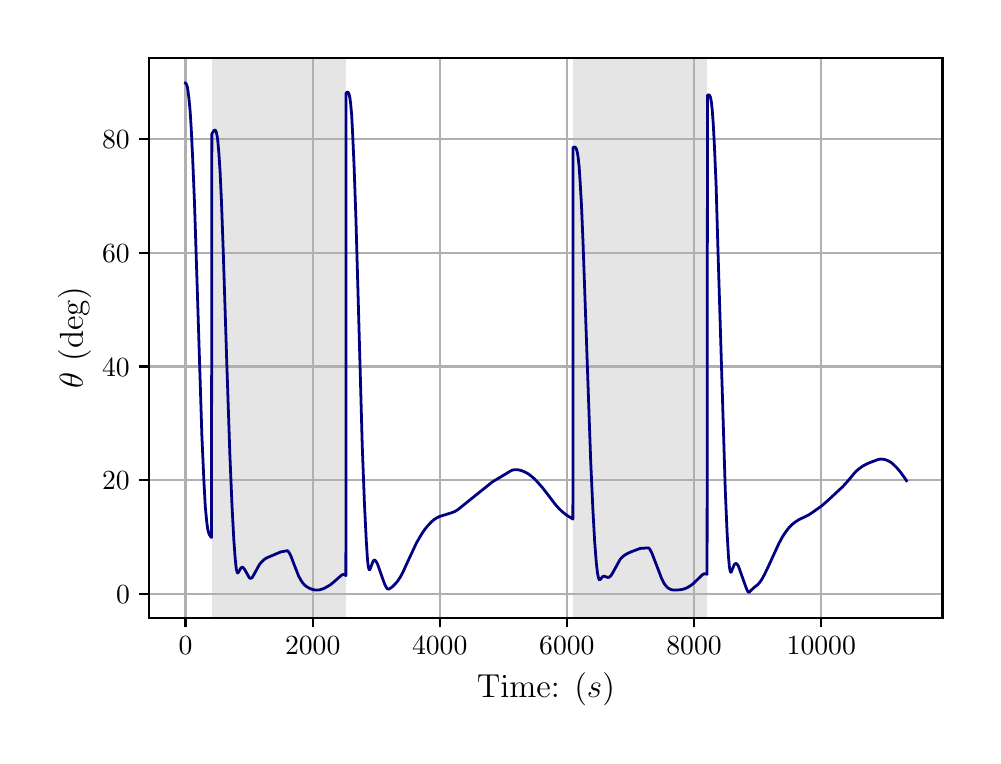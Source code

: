 \begingroup%
\makeatletter%
\begin{pgfpicture}%
\pgfpathrectangle{\pgfpointorigin}{\pgfqpoint{4.724in}{3.543in}}%
\pgfusepath{use as bounding box, clip}%
\begin{pgfscope}%
\pgfsetbuttcap%
\pgfsetmiterjoin%
\definecolor{currentfill}{rgb}{1.0,1.0,1.0}%
\pgfsetfillcolor{currentfill}%
\pgfsetlinewidth{0.0pt}%
\definecolor{currentstroke}{rgb}{1.0,1.0,1.0}%
\pgfsetstrokecolor{currentstroke}%
\pgfsetdash{}{0pt}%
\pgfpathmoveto{\pgfqpoint{0.0in}{0.0in}}%
\pgfpathlineto{\pgfqpoint{4.724in}{0.0in}}%
\pgfpathlineto{\pgfqpoint{4.724in}{3.543in}}%
\pgfpathlineto{\pgfqpoint{0.0in}{3.543in}}%
\pgfpathclose%
\pgfusepath{fill}%
\end{pgfscope}%
\begin{pgfscope}%
\pgfsetbuttcap%
\pgfsetmiterjoin%
\definecolor{currentfill}{rgb}{1.0,1.0,1.0}%
\pgfsetfillcolor{currentfill}%
\pgfsetlinewidth{0.0pt}%
\definecolor{currentstroke}{rgb}{0.0,0.0,0.0}%
\pgfsetstrokecolor{currentstroke}%
\pgfsetstrokeopacity{0.0}%
\pgfsetdash{}{0pt}%
\pgfpathmoveto{\pgfqpoint{0.608in}{0.593in}}%
\pgfpathlineto{\pgfqpoint{4.574in}{0.593in}}%
\pgfpathlineto{\pgfqpoint{4.574in}{3.393in}}%
\pgfpathlineto{\pgfqpoint{0.608in}{3.393in}}%
\pgfpathclose%
\pgfusepath{fill}%
\end{pgfscope}%
\begin{pgfscope}%
\pgfpathrectangle{\pgfqpoint{0.608in}{0.593in}}{\pgfqpoint{3.966in}{2.8in}}%
\pgfusepath{clip}%
\pgfsetbuttcap%
\pgfsetmiterjoin%
\definecolor{currentfill}{rgb}{0.502,0.502,0.502}%
\pgfsetfillcolor{currentfill}%
\pgfsetfillopacity{0.2}%
\pgfsetlinewidth{0.0pt}%
\definecolor{currentstroke}{rgb}{0.0,0.0,0.0}%
\pgfsetstrokecolor{currentstroke}%
\pgfsetstrokeopacity{0.2}%
\pgfsetdash{}{0pt}%
\pgfpathmoveto{\pgfqpoint{0.92in}{0.593in}}%
\pgfpathlineto{\pgfqpoint{0.92in}{3.393in}}%
\pgfpathlineto{\pgfqpoint{1.591in}{3.393in}}%
\pgfpathlineto{\pgfqpoint{1.591in}{0.593in}}%
\pgfpathclose%
\pgfusepath{fill}%
\end{pgfscope}%
\begin{pgfscope}%
\pgfpathrectangle{\pgfqpoint{0.608in}{0.593in}}{\pgfqpoint{3.966in}{2.8in}}%
\pgfusepath{clip}%
\pgfsetbuttcap%
\pgfsetmiterjoin%
\definecolor{currentfill}{rgb}{0.502,0.502,0.502}%
\pgfsetfillcolor{currentfill}%
\pgfsetfillopacity{0.2}%
\pgfsetlinewidth{0.0pt}%
\definecolor{currentstroke}{rgb}{0.0,0.0,0.0}%
\pgfsetstrokecolor{currentstroke}%
\pgfsetstrokeopacity{0.2}%
\pgfsetdash{}{0pt}%
\pgfpathmoveto{\pgfqpoint{2.726in}{0.593in}}%
\pgfpathlineto{\pgfqpoint{2.726in}{3.393in}}%
\pgfpathlineto{\pgfqpoint{3.398in}{3.393in}}%
\pgfpathlineto{\pgfqpoint{3.398in}{0.593in}}%
\pgfpathclose%
\pgfusepath{fill}%
\end{pgfscope}%
\begin{pgfscope}%
\pgfpathrectangle{\pgfqpoint{0.608in}{0.593in}}{\pgfqpoint{3.966in}{2.8in}}%
\pgfusepath{clip}%
\pgfsetrectcap%
\pgfsetroundjoin%
\pgfsetlinewidth{0.803pt}%
\definecolor{currentstroke}{rgb}{0.69,0.69,0.69}%
\pgfsetstrokecolor{currentstroke}%
\pgfsetdash{}{0pt}%
\pgfpathmoveto{\pgfqpoint{0.789in}{0.593in}}%
\pgfpathlineto{\pgfqpoint{0.789in}{3.393in}}%
\pgfusepath{stroke}%
\end{pgfscope}%
\begin{pgfscope}%
\pgfsetbuttcap%
\pgfsetroundjoin%
\definecolor{currentfill}{rgb}{0.0,0.0,0.0}%
\pgfsetfillcolor{currentfill}%
\pgfsetlinewidth{0.803pt}%
\definecolor{currentstroke}{rgb}{0.0,0.0,0.0}%
\pgfsetstrokecolor{currentstroke}%
\pgfsetdash{}{0pt}%
\pgfsys@defobject{currentmarker}{\pgfqpoint{0.0in}{-0.049in}}{\pgfqpoint{0.0in}{0.0in}}{%
\pgfpathmoveto{\pgfqpoint{0.0in}{0.0in}}%
\pgfpathlineto{\pgfqpoint{0.0in}{-0.049in}}%
\pgfusepath{stroke,fill}%
}%
\begin{pgfscope}%
\pgfsys@transformshift{0.789in}{0.593in}%
\pgfsys@useobject{currentmarker}{}%
\end{pgfscope}%
\end{pgfscope}%
\begin{pgfscope}%
\definecolor{textcolor}{rgb}{0.0,0.0,0.0}%
\pgfsetstrokecolor{textcolor}%
\pgfsetfillcolor{textcolor}%
\pgftext[x=0.789in,y=0.496in,,top]{\color{textcolor}\rmfamily\fontsize{10.0}{12.0}\selectfont \(\displaystyle {0}\)}%
\end{pgfscope}%
\begin{pgfscope}%
\pgfpathrectangle{\pgfqpoint{0.608in}{0.593in}}{\pgfqpoint{3.966in}{2.8in}}%
\pgfusepath{clip}%
\pgfsetrectcap%
\pgfsetroundjoin%
\pgfsetlinewidth{0.803pt}%
\definecolor{currentstroke}{rgb}{0.69,0.69,0.69}%
\pgfsetstrokecolor{currentstroke}%
\pgfsetdash{}{0pt}%
\pgfpathmoveto{\pgfqpoint{1.425in}{0.593in}}%
\pgfpathlineto{\pgfqpoint{1.425in}{3.393in}}%
\pgfusepath{stroke}%
\end{pgfscope}%
\begin{pgfscope}%
\pgfsetbuttcap%
\pgfsetroundjoin%
\definecolor{currentfill}{rgb}{0.0,0.0,0.0}%
\pgfsetfillcolor{currentfill}%
\pgfsetlinewidth{0.803pt}%
\definecolor{currentstroke}{rgb}{0.0,0.0,0.0}%
\pgfsetstrokecolor{currentstroke}%
\pgfsetdash{}{0pt}%
\pgfsys@defobject{currentmarker}{\pgfqpoint{0.0in}{-0.049in}}{\pgfqpoint{0.0in}{0.0in}}{%
\pgfpathmoveto{\pgfqpoint{0.0in}{0.0in}}%
\pgfpathlineto{\pgfqpoint{0.0in}{-0.049in}}%
\pgfusepath{stroke,fill}%
}%
\begin{pgfscope}%
\pgfsys@transformshift{1.425in}{0.593in}%
\pgfsys@useobject{currentmarker}{}%
\end{pgfscope}%
\end{pgfscope}%
\begin{pgfscope}%
\definecolor{textcolor}{rgb}{0.0,0.0,0.0}%
\pgfsetstrokecolor{textcolor}%
\pgfsetfillcolor{textcolor}%
\pgftext[x=1.425in,y=0.496in,,top]{\color{textcolor}\rmfamily\fontsize{10.0}{12.0}\selectfont \(\displaystyle {2000}\)}%
\end{pgfscope}%
\begin{pgfscope}%
\pgfpathrectangle{\pgfqpoint{0.608in}{0.593in}}{\pgfqpoint{3.966in}{2.8in}}%
\pgfusepath{clip}%
\pgfsetrectcap%
\pgfsetroundjoin%
\pgfsetlinewidth{0.803pt}%
\definecolor{currentstroke}{rgb}{0.69,0.69,0.69}%
\pgfsetstrokecolor{currentstroke}%
\pgfsetdash{}{0pt}%
\pgfpathmoveto{\pgfqpoint{2.06in}{0.593in}}%
\pgfpathlineto{\pgfqpoint{2.06in}{3.393in}}%
\pgfusepath{stroke}%
\end{pgfscope}%
\begin{pgfscope}%
\pgfsetbuttcap%
\pgfsetroundjoin%
\definecolor{currentfill}{rgb}{0.0,0.0,0.0}%
\pgfsetfillcolor{currentfill}%
\pgfsetlinewidth{0.803pt}%
\definecolor{currentstroke}{rgb}{0.0,0.0,0.0}%
\pgfsetstrokecolor{currentstroke}%
\pgfsetdash{}{0pt}%
\pgfsys@defobject{currentmarker}{\pgfqpoint{0.0in}{-0.049in}}{\pgfqpoint{0.0in}{0.0in}}{%
\pgfpathmoveto{\pgfqpoint{0.0in}{0.0in}}%
\pgfpathlineto{\pgfqpoint{0.0in}{-0.049in}}%
\pgfusepath{stroke,fill}%
}%
\begin{pgfscope}%
\pgfsys@transformshift{2.06in}{0.593in}%
\pgfsys@useobject{currentmarker}{}%
\end{pgfscope}%
\end{pgfscope}%
\begin{pgfscope}%
\definecolor{textcolor}{rgb}{0.0,0.0,0.0}%
\pgfsetstrokecolor{textcolor}%
\pgfsetfillcolor{textcolor}%
\pgftext[x=2.06in,y=0.496in,,top]{\color{textcolor}\rmfamily\fontsize{10.0}{12.0}\selectfont \(\displaystyle {4000}\)}%
\end{pgfscope}%
\begin{pgfscope}%
\pgfpathrectangle{\pgfqpoint{0.608in}{0.593in}}{\pgfqpoint{3.966in}{2.8in}}%
\pgfusepath{clip}%
\pgfsetrectcap%
\pgfsetroundjoin%
\pgfsetlinewidth{0.803pt}%
\definecolor{currentstroke}{rgb}{0.69,0.69,0.69}%
\pgfsetstrokecolor{currentstroke}%
\pgfsetdash{}{0pt}%
\pgfpathmoveto{\pgfqpoint{2.696in}{0.593in}}%
\pgfpathlineto{\pgfqpoint{2.696in}{3.393in}}%
\pgfusepath{stroke}%
\end{pgfscope}%
\begin{pgfscope}%
\pgfsetbuttcap%
\pgfsetroundjoin%
\definecolor{currentfill}{rgb}{0.0,0.0,0.0}%
\pgfsetfillcolor{currentfill}%
\pgfsetlinewidth{0.803pt}%
\definecolor{currentstroke}{rgb}{0.0,0.0,0.0}%
\pgfsetstrokecolor{currentstroke}%
\pgfsetdash{}{0pt}%
\pgfsys@defobject{currentmarker}{\pgfqpoint{0.0in}{-0.049in}}{\pgfqpoint{0.0in}{0.0in}}{%
\pgfpathmoveto{\pgfqpoint{0.0in}{0.0in}}%
\pgfpathlineto{\pgfqpoint{0.0in}{-0.049in}}%
\pgfusepath{stroke,fill}%
}%
\begin{pgfscope}%
\pgfsys@transformshift{2.696in}{0.593in}%
\pgfsys@useobject{currentmarker}{}%
\end{pgfscope}%
\end{pgfscope}%
\begin{pgfscope}%
\definecolor{textcolor}{rgb}{0.0,0.0,0.0}%
\pgfsetstrokecolor{textcolor}%
\pgfsetfillcolor{textcolor}%
\pgftext[x=2.696in,y=0.496in,,top]{\color{textcolor}\rmfamily\fontsize{10.0}{12.0}\selectfont \(\displaystyle {6000}\)}%
\end{pgfscope}%
\begin{pgfscope}%
\pgfpathrectangle{\pgfqpoint{0.608in}{0.593in}}{\pgfqpoint{3.966in}{2.8in}}%
\pgfusepath{clip}%
\pgfsetrectcap%
\pgfsetroundjoin%
\pgfsetlinewidth{0.803pt}%
\definecolor{currentstroke}{rgb}{0.69,0.69,0.69}%
\pgfsetstrokecolor{currentstroke}%
\pgfsetdash{}{0pt}%
\pgfpathmoveto{\pgfqpoint{3.332in}{0.593in}}%
\pgfpathlineto{\pgfqpoint{3.332in}{3.393in}}%
\pgfusepath{stroke}%
\end{pgfscope}%
\begin{pgfscope}%
\pgfsetbuttcap%
\pgfsetroundjoin%
\definecolor{currentfill}{rgb}{0.0,0.0,0.0}%
\pgfsetfillcolor{currentfill}%
\pgfsetlinewidth{0.803pt}%
\definecolor{currentstroke}{rgb}{0.0,0.0,0.0}%
\pgfsetstrokecolor{currentstroke}%
\pgfsetdash{}{0pt}%
\pgfsys@defobject{currentmarker}{\pgfqpoint{0.0in}{-0.049in}}{\pgfqpoint{0.0in}{0.0in}}{%
\pgfpathmoveto{\pgfqpoint{0.0in}{0.0in}}%
\pgfpathlineto{\pgfqpoint{0.0in}{-0.049in}}%
\pgfusepath{stroke,fill}%
}%
\begin{pgfscope}%
\pgfsys@transformshift{3.332in}{0.593in}%
\pgfsys@useobject{currentmarker}{}%
\end{pgfscope}%
\end{pgfscope}%
\begin{pgfscope}%
\definecolor{textcolor}{rgb}{0.0,0.0,0.0}%
\pgfsetstrokecolor{textcolor}%
\pgfsetfillcolor{textcolor}%
\pgftext[x=3.332in,y=0.496in,,top]{\color{textcolor}\rmfamily\fontsize{10.0}{12.0}\selectfont \(\displaystyle {8000}\)}%
\end{pgfscope}%
\begin{pgfscope}%
\pgfpathrectangle{\pgfqpoint{0.608in}{0.593in}}{\pgfqpoint{3.966in}{2.8in}}%
\pgfusepath{clip}%
\pgfsetrectcap%
\pgfsetroundjoin%
\pgfsetlinewidth{0.803pt}%
\definecolor{currentstroke}{rgb}{0.69,0.69,0.69}%
\pgfsetstrokecolor{currentstroke}%
\pgfsetdash{}{0pt}%
\pgfpathmoveto{\pgfqpoint{3.968in}{0.593in}}%
\pgfpathlineto{\pgfqpoint{3.968in}{3.393in}}%
\pgfusepath{stroke}%
\end{pgfscope}%
\begin{pgfscope}%
\pgfsetbuttcap%
\pgfsetroundjoin%
\definecolor{currentfill}{rgb}{0.0,0.0,0.0}%
\pgfsetfillcolor{currentfill}%
\pgfsetlinewidth{0.803pt}%
\definecolor{currentstroke}{rgb}{0.0,0.0,0.0}%
\pgfsetstrokecolor{currentstroke}%
\pgfsetdash{}{0pt}%
\pgfsys@defobject{currentmarker}{\pgfqpoint{0.0in}{-0.049in}}{\pgfqpoint{0.0in}{0.0in}}{%
\pgfpathmoveto{\pgfqpoint{0.0in}{0.0in}}%
\pgfpathlineto{\pgfqpoint{0.0in}{-0.049in}}%
\pgfusepath{stroke,fill}%
}%
\begin{pgfscope}%
\pgfsys@transformshift{3.968in}{0.593in}%
\pgfsys@useobject{currentmarker}{}%
\end{pgfscope}%
\end{pgfscope}%
\begin{pgfscope}%
\definecolor{textcolor}{rgb}{0.0,0.0,0.0}%
\pgfsetstrokecolor{textcolor}%
\pgfsetfillcolor{textcolor}%
\pgftext[x=3.968in,y=0.496in,,top]{\color{textcolor}\rmfamily\fontsize{10.0}{12.0}\selectfont \(\displaystyle {10000}\)}%
\end{pgfscope}%
\begin{pgfscope}%
\definecolor{textcolor}{rgb}{0.0,0.0,0.0}%
\pgfsetstrokecolor{textcolor}%
\pgfsetfillcolor{textcolor}%
\pgftext[x=2.591in,y=0.317in,,top]{\color{textcolor}\rmfamily\fontsize{12.0}{14.4}\selectfont Time: (\(\displaystyle s\))}%
\end{pgfscope}%
\begin{pgfscope}%
\pgfpathrectangle{\pgfqpoint{0.608in}{0.593in}}{\pgfqpoint{3.966in}{2.8in}}%
\pgfusepath{clip}%
\pgfsetrectcap%
\pgfsetroundjoin%
\pgfsetlinewidth{0.803pt}%
\definecolor{currentstroke}{rgb}{0.69,0.69,0.69}%
\pgfsetstrokecolor{currentstroke}%
\pgfsetdash{}{0pt}%
\pgfpathmoveto{\pgfqpoint{0.608in}{0.711in}}%
\pgfpathlineto{\pgfqpoint{4.574in}{0.711in}}%
\pgfusepath{stroke}%
\end{pgfscope}%
\begin{pgfscope}%
\pgfsetbuttcap%
\pgfsetroundjoin%
\definecolor{currentfill}{rgb}{0.0,0.0,0.0}%
\pgfsetfillcolor{currentfill}%
\pgfsetlinewidth{0.803pt}%
\definecolor{currentstroke}{rgb}{0.0,0.0,0.0}%
\pgfsetstrokecolor{currentstroke}%
\pgfsetdash{}{0pt}%
\pgfsys@defobject{currentmarker}{\pgfqpoint{-0.049in}{0.0in}}{\pgfqpoint{-0.0in}{0.0in}}{%
\pgfpathmoveto{\pgfqpoint{-0.0in}{0.0in}}%
\pgfpathlineto{\pgfqpoint{-0.049in}{0.0in}}%
\pgfusepath{stroke,fill}%
}%
\begin{pgfscope}%
\pgfsys@transformshift{0.608in}{0.711in}%
\pgfsys@useobject{currentmarker}{}%
\end{pgfscope}%
\end{pgfscope}%
\begin{pgfscope}%
\definecolor{textcolor}{rgb}{0.0,0.0,0.0}%
\pgfsetstrokecolor{textcolor}%
\pgfsetfillcolor{textcolor}%
\pgftext[x=0.442in, y=0.663in, left, base]{\color{textcolor}\rmfamily\fontsize{10.0}{12.0}\selectfont \(\displaystyle {0}\)}%
\end{pgfscope}%
\begin{pgfscope}%
\pgfpathrectangle{\pgfqpoint{0.608in}{0.593in}}{\pgfqpoint{3.966in}{2.8in}}%
\pgfusepath{clip}%
\pgfsetrectcap%
\pgfsetroundjoin%
\pgfsetlinewidth{0.803pt}%
\definecolor{currentstroke}{rgb}{0.69,0.69,0.69}%
\pgfsetstrokecolor{currentstroke}%
\pgfsetdash{}{0pt}%
\pgfpathmoveto{\pgfqpoint{0.608in}{1.28in}}%
\pgfpathlineto{\pgfqpoint{4.574in}{1.28in}}%
\pgfusepath{stroke}%
\end{pgfscope}%
\begin{pgfscope}%
\pgfsetbuttcap%
\pgfsetroundjoin%
\definecolor{currentfill}{rgb}{0.0,0.0,0.0}%
\pgfsetfillcolor{currentfill}%
\pgfsetlinewidth{0.803pt}%
\definecolor{currentstroke}{rgb}{0.0,0.0,0.0}%
\pgfsetstrokecolor{currentstroke}%
\pgfsetdash{}{0pt}%
\pgfsys@defobject{currentmarker}{\pgfqpoint{-0.049in}{0.0in}}{\pgfqpoint{-0.0in}{0.0in}}{%
\pgfpathmoveto{\pgfqpoint{-0.0in}{0.0in}}%
\pgfpathlineto{\pgfqpoint{-0.049in}{0.0in}}%
\pgfusepath{stroke,fill}%
}%
\begin{pgfscope}%
\pgfsys@transformshift{0.608in}{1.28in}%
\pgfsys@useobject{currentmarker}{}%
\end{pgfscope}%
\end{pgfscope}%
\begin{pgfscope}%
\definecolor{textcolor}{rgb}{0.0,0.0,0.0}%
\pgfsetstrokecolor{textcolor}%
\pgfsetfillcolor{textcolor}%
\pgftext[x=0.372in, y=1.232in, left, base]{\color{textcolor}\rmfamily\fontsize{10.0}{12.0}\selectfont \(\displaystyle {20}\)}%
\end{pgfscope}%
\begin{pgfscope}%
\pgfpathrectangle{\pgfqpoint{0.608in}{0.593in}}{\pgfqpoint{3.966in}{2.8in}}%
\pgfusepath{clip}%
\pgfsetrectcap%
\pgfsetroundjoin%
\pgfsetlinewidth{0.803pt}%
\definecolor{currentstroke}{rgb}{0.69,0.69,0.69}%
\pgfsetstrokecolor{currentstroke}%
\pgfsetdash{}{0pt}%
\pgfpathmoveto{\pgfqpoint{0.608in}{1.849in}}%
\pgfpathlineto{\pgfqpoint{4.574in}{1.849in}}%
\pgfusepath{stroke}%
\end{pgfscope}%
\begin{pgfscope}%
\pgfsetbuttcap%
\pgfsetroundjoin%
\definecolor{currentfill}{rgb}{0.0,0.0,0.0}%
\pgfsetfillcolor{currentfill}%
\pgfsetlinewidth{0.803pt}%
\definecolor{currentstroke}{rgb}{0.0,0.0,0.0}%
\pgfsetstrokecolor{currentstroke}%
\pgfsetdash{}{0pt}%
\pgfsys@defobject{currentmarker}{\pgfqpoint{-0.049in}{0.0in}}{\pgfqpoint{-0.0in}{0.0in}}{%
\pgfpathmoveto{\pgfqpoint{-0.0in}{0.0in}}%
\pgfpathlineto{\pgfqpoint{-0.049in}{0.0in}}%
\pgfusepath{stroke,fill}%
}%
\begin{pgfscope}%
\pgfsys@transformshift{0.608in}{1.849in}%
\pgfsys@useobject{currentmarker}{}%
\end{pgfscope}%
\end{pgfscope}%
\begin{pgfscope}%
\definecolor{textcolor}{rgb}{0.0,0.0,0.0}%
\pgfsetstrokecolor{textcolor}%
\pgfsetfillcolor{textcolor}%
\pgftext[x=0.372in, y=1.801in, left, base]{\color{textcolor}\rmfamily\fontsize{10.0}{12.0}\selectfont \(\displaystyle {40}\)}%
\end{pgfscope}%
\begin{pgfscope}%
\pgfpathrectangle{\pgfqpoint{0.608in}{0.593in}}{\pgfqpoint{3.966in}{2.8in}}%
\pgfusepath{clip}%
\pgfsetrectcap%
\pgfsetroundjoin%
\pgfsetlinewidth{0.803pt}%
\definecolor{currentstroke}{rgb}{0.69,0.69,0.69}%
\pgfsetstrokecolor{currentstroke}%
\pgfsetdash{}{0pt}%
\pgfpathmoveto{\pgfqpoint{0.608in}{2.418in}}%
\pgfpathlineto{\pgfqpoint{4.574in}{2.418in}}%
\pgfusepath{stroke}%
\end{pgfscope}%
\begin{pgfscope}%
\pgfsetbuttcap%
\pgfsetroundjoin%
\definecolor{currentfill}{rgb}{0.0,0.0,0.0}%
\pgfsetfillcolor{currentfill}%
\pgfsetlinewidth{0.803pt}%
\definecolor{currentstroke}{rgb}{0.0,0.0,0.0}%
\pgfsetstrokecolor{currentstroke}%
\pgfsetdash{}{0pt}%
\pgfsys@defobject{currentmarker}{\pgfqpoint{-0.049in}{0.0in}}{\pgfqpoint{-0.0in}{0.0in}}{%
\pgfpathmoveto{\pgfqpoint{-0.0in}{0.0in}}%
\pgfpathlineto{\pgfqpoint{-0.049in}{0.0in}}%
\pgfusepath{stroke,fill}%
}%
\begin{pgfscope}%
\pgfsys@transformshift{0.608in}{2.418in}%
\pgfsys@useobject{currentmarker}{}%
\end{pgfscope}%
\end{pgfscope}%
\begin{pgfscope}%
\definecolor{textcolor}{rgb}{0.0,0.0,0.0}%
\pgfsetstrokecolor{textcolor}%
\pgfsetfillcolor{textcolor}%
\pgftext[x=0.372in, y=2.37in, left, base]{\color{textcolor}\rmfamily\fontsize{10.0}{12.0}\selectfont \(\displaystyle {60}\)}%
\end{pgfscope}%
\begin{pgfscope}%
\pgfpathrectangle{\pgfqpoint{0.608in}{0.593in}}{\pgfqpoint{3.966in}{2.8in}}%
\pgfusepath{clip}%
\pgfsetrectcap%
\pgfsetroundjoin%
\pgfsetlinewidth{0.803pt}%
\definecolor{currentstroke}{rgb}{0.69,0.69,0.69}%
\pgfsetstrokecolor{currentstroke}%
\pgfsetdash{}{0pt}%
\pgfpathmoveto{\pgfqpoint{0.608in}{2.987in}}%
\pgfpathlineto{\pgfqpoint{4.574in}{2.987in}}%
\pgfusepath{stroke}%
\end{pgfscope}%
\begin{pgfscope}%
\pgfsetbuttcap%
\pgfsetroundjoin%
\definecolor{currentfill}{rgb}{0.0,0.0,0.0}%
\pgfsetfillcolor{currentfill}%
\pgfsetlinewidth{0.803pt}%
\definecolor{currentstroke}{rgb}{0.0,0.0,0.0}%
\pgfsetstrokecolor{currentstroke}%
\pgfsetdash{}{0pt}%
\pgfsys@defobject{currentmarker}{\pgfqpoint{-0.049in}{0.0in}}{\pgfqpoint{-0.0in}{0.0in}}{%
\pgfpathmoveto{\pgfqpoint{-0.0in}{0.0in}}%
\pgfpathlineto{\pgfqpoint{-0.049in}{0.0in}}%
\pgfusepath{stroke,fill}%
}%
\begin{pgfscope}%
\pgfsys@transformshift{0.608in}{2.987in}%
\pgfsys@useobject{currentmarker}{}%
\end{pgfscope}%
\end{pgfscope}%
\begin{pgfscope}%
\definecolor{textcolor}{rgb}{0.0,0.0,0.0}%
\pgfsetstrokecolor{textcolor}%
\pgfsetfillcolor{textcolor}%
\pgftext[x=0.372in, y=2.939in, left, base]{\color{textcolor}\rmfamily\fontsize{10.0}{12.0}\selectfont \(\displaystyle {80}\)}%
\end{pgfscope}%
\begin{pgfscope}%
\definecolor{textcolor}{rgb}{0.0,0.0,0.0}%
\pgfsetstrokecolor{textcolor}%
\pgfsetfillcolor{textcolor}%
\pgftext[x=0.317in,y=1.993in,,bottom,rotate=90.0]{\color{textcolor}\rmfamily\fontsize{12.0}{14.4}\selectfont \(\displaystyle \theta\) (deg)}%
\end{pgfscope}%
\begin{pgfscope}%
\pgfpathrectangle{\pgfqpoint{0.608in}{0.593in}}{\pgfqpoint{3.966in}{2.8in}}%
\pgfusepath{clip}%
\pgfsetrectcap%
\pgfsetroundjoin%
\pgfsetlinewidth{1.004pt}%
\definecolor{currentstroke}{rgb}{0.0,0.0,0.5}%
\pgfsetstrokecolor{currentstroke}%
\pgfsetdash{}{0pt}%
\pgfpathmoveto{\pgfqpoint{0.789in}{3.266in}}%
\pgfpathlineto{\pgfqpoint{0.791in}{3.265in}}%
\pgfpathlineto{\pgfqpoint{0.793in}{3.261in}}%
\pgfpathlineto{\pgfqpoint{0.797in}{3.252in}}%
\pgfpathlineto{\pgfqpoint{0.801in}{3.231in}}%
\pgfpathlineto{\pgfqpoint{0.806in}{3.192in}}%
\pgfpathlineto{\pgfqpoint{0.812in}{3.13in}}%
\pgfpathlineto{\pgfqpoint{0.818in}{3.035in}}%
\pgfpathlineto{\pgfqpoint{0.825in}{2.889in}}%
\pgfpathlineto{\pgfqpoint{0.834in}{2.67in}}%
\pgfpathlineto{\pgfqpoint{0.846in}{2.298in}}%
\pgfpathlineto{\pgfqpoint{0.871in}{1.503in}}%
\pgfpathlineto{\pgfqpoint{0.881in}{1.279in}}%
\pgfpathlineto{\pgfqpoint{0.888in}{1.149in}}%
\pgfpathlineto{\pgfqpoint{0.895in}{1.075in}}%
\pgfpathlineto{\pgfqpoint{0.9in}{1.037in}}%
\pgfpathlineto{\pgfqpoint{0.905in}{1.017in}}%
\pgfpathlineto{\pgfqpoint{0.91in}{1.005in}}%
\pgfpathlineto{\pgfqpoint{0.915in}{0.998in}}%
\pgfpathlineto{\pgfqpoint{0.919in}{0.994in}}%
\pgfpathlineto{\pgfqpoint{0.921in}{3.012in}}%
\pgfpathlineto{\pgfqpoint{0.931in}{3.028in}}%
\pgfpathlineto{\pgfqpoint{0.935in}{3.031in}}%
\pgfpathlineto{\pgfqpoint{0.938in}{3.03in}}%
\pgfpathlineto{\pgfqpoint{0.941in}{3.027in}}%
\pgfpathlineto{\pgfqpoint{0.943in}{3.02in}}%
\pgfpathlineto{\pgfqpoint{0.947in}{3.003in}}%
\pgfpathlineto{\pgfqpoint{0.951in}{2.973in}}%
\pgfpathlineto{\pgfqpoint{0.956in}{2.916in}}%
\pgfpathlineto{\pgfqpoint{0.962in}{2.824in}}%
\pgfpathlineto{\pgfqpoint{0.969in}{2.673in}}%
\pgfpathlineto{\pgfqpoint{0.978in}{2.421in}}%
\pgfpathlineto{\pgfqpoint{0.995in}{1.884in}}%
\pgfpathlineto{\pgfqpoint{1.011in}{1.407in}}%
\pgfpathlineto{\pgfqpoint{1.022in}{1.145in}}%
\pgfpathlineto{\pgfqpoint{1.031in}{0.978in}}%
\pgfpathlineto{\pgfqpoint{1.038in}{0.884in}}%
\pgfpathlineto{\pgfqpoint{1.043in}{0.837in}}%
\pgfpathlineto{\pgfqpoint{1.047in}{0.821in}}%
\pgfpathlineto{\pgfqpoint{1.049in}{0.817in}}%
\pgfpathlineto{\pgfqpoint{1.051in}{0.817in}}%
\pgfpathlineto{\pgfqpoint{1.054in}{0.82in}}%
\pgfpathlineto{\pgfqpoint{1.06in}{0.831in}}%
\pgfpathlineto{\pgfqpoint{1.066in}{0.841in}}%
\pgfpathlineto{\pgfqpoint{1.071in}{0.845in}}%
\pgfpathlineto{\pgfqpoint{1.074in}{0.845in}}%
\pgfpathlineto{\pgfqpoint{1.078in}{0.843in}}%
\pgfpathlineto{\pgfqpoint{1.083in}{0.837in}}%
\pgfpathlineto{\pgfqpoint{1.09in}{0.825in}}%
\pgfpathlineto{\pgfqpoint{1.108in}{0.793in}}%
\pgfpathlineto{\pgfqpoint{1.112in}{0.79in}}%
\pgfpathlineto{\pgfqpoint{1.116in}{0.79in}}%
\pgfpathlineto{\pgfqpoint{1.12in}{0.792in}}%
\pgfpathlineto{\pgfqpoint{1.125in}{0.797in}}%
\pgfpathlineto{\pgfqpoint{1.132in}{0.81in}}%
\pgfpathlineto{\pgfqpoint{1.159in}{0.859in}}%
\pgfpathlineto{\pgfqpoint{1.17in}{0.872in}}%
\pgfpathlineto{\pgfqpoint{1.18in}{0.882in}}%
\pgfpathlineto{\pgfqpoint{1.193in}{0.891in}}%
\pgfpathlineto{\pgfqpoint{1.207in}{0.897in}}%
\pgfpathlineto{\pgfqpoint{1.266in}{0.922in}}%
\pgfpathlineto{\pgfqpoint{1.299in}{0.928in}}%
\pgfpathlineto{\pgfqpoint{1.303in}{0.924in}}%
\pgfpathlineto{\pgfqpoint{1.309in}{0.915in}}%
\pgfpathlineto{\pgfqpoint{1.317in}{0.899in}}%
\pgfpathlineto{\pgfqpoint{1.331in}{0.862in}}%
\pgfpathlineto{\pgfqpoint{1.354in}{0.803in}}%
\pgfpathlineto{\pgfqpoint{1.365in}{0.782in}}%
\pgfpathlineto{\pgfqpoint{1.375in}{0.767in}}%
\pgfpathlineto{\pgfqpoint{1.385in}{0.756in}}%
\pgfpathlineto{\pgfqpoint{1.395in}{0.748in}}%
\pgfpathlineto{\pgfqpoint{1.409in}{0.74in}}%
\pgfpathlineto{\pgfqpoint{1.424in}{0.734in}}%
\pgfpathlineto{\pgfqpoint{1.434in}{0.732in}}%
\pgfpathlineto{\pgfqpoint{1.454in}{0.731in}}%
\pgfpathlineto{\pgfqpoint{1.466in}{0.734in}}%
\pgfpathlineto{\pgfqpoint{1.481in}{0.739in}}%
\pgfpathlineto{\pgfqpoint{1.496in}{0.747in}}%
\pgfpathlineto{\pgfqpoint{1.513in}{0.757in}}%
\pgfpathlineto{\pgfqpoint{1.529in}{0.77in}}%
\pgfpathlineto{\pgfqpoint{1.57in}{0.806in}}%
\pgfpathlineto{\pgfqpoint{1.577in}{0.809in}}%
\pgfpathlineto{\pgfqpoint{1.582in}{0.809in}}%
\pgfpathlineto{\pgfqpoint{1.588in}{0.806in}}%
\pgfpathlineto{\pgfqpoint{1.591in}{0.803in}}%
\pgfpathlineto{\pgfqpoint{1.592in}{3.216in}}%
\pgfpathlineto{\pgfqpoint{1.599in}{3.221in}}%
\pgfpathlineto{\pgfqpoint{1.602in}{3.22in}}%
\pgfpathlineto{\pgfqpoint{1.604in}{3.217in}}%
\pgfpathlineto{\pgfqpoint{1.607in}{3.21in}}%
\pgfpathlineto{\pgfqpoint{1.611in}{3.193in}}%
\pgfpathlineto{\pgfqpoint{1.615in}{3.162in}}%
\pgfpathlineto{\pgfqpoint{1.62in}{3.106in}}%
\pgfpathlineto{\pgfqpoint{1.625in}{3.008in}}%
\pgfpathlineto{\pgfqpoint{1.632in}{2.852in}}%
\pgfpathlineto{\pgfqpoint{1.641in}{2.595in}}%
\pgfpathlineto{\pgfqpoint{1.655in}{2.099in}}%
\pgfpathlineto{\pgfqpoint{1.673in}{1.449in}}%
\pgfpathlineto{\pgfqpoint{1.684in}{1.159in}}%
\pgfpathlineto{\pgfqpoint{1.693in}{0.978in}}%
\pgfpathlineto{\pgfqpoint{1.699in}{0.885in}}%
\pgfpathlineto{\pgfqpoint{1.703in}{0.847in}}%
\pgfpathlineto{\pgfqpoint{1.707in}{0.834in}}%
\pgfpathlineto{\pgfqpoint{1.709in}{0.832in}}%
\pgfpathlineto{\pgfqpoint{1.711in}{0.834in}}%
\pgfpathlineto{\pgfqpoint{1.714in}{0.841in}}%
\pgfpathlineto{\pgfqpoint{1.727in}{0.875in}}%
\pgfpathlineto{\pgfqpoint{1.731in}{0.88in}}%
\pgfpathlineto{\pgfqpoint{1.735in}{0.881in}}%
\pgfpathlineto{\pgfqpoint{1.738in}{0.879in}}%
\pgfpathlineto{\pgfqpoint{1.742in}{0.874in}}%
\pgfpathlineto{\pgfqpoint{1.748in}{0.864in}}%
\pgfpathlineto{\pgfqpoint{1.755in}{0.845in}}%
\pgfpathlineto{\pgfqpoint{1.771in}{0.799in}}%
\pgfpathlineto{\pgfqpoint{1.784in}{0.763in}}%
\pgfpathlineto{\pgfqpoint{1.792in}{0.746in}}%
\pgfpathlineto{\pgfqpoint{1.798in}{0.738in}}%
\pgfpathlineto{\pgfqpoint{1.803in}{0.736in}}%
\pgfpathlineto{\pgfqpoint{1.807in}{0.736in}}%
\pgfpathlineto{\pgfqpoint{1.812in}{0.739in}}%
\pgfpathlineto{\pgfqpoint{1.823in}{0.747in}}%
\pgfpathlineto{\pgfqpoint{1.838in}{0.762in}}%
\pgfpathlineto{\pgfqpoint{1.85in}{0.776in}}%
\pgfpathlineto{\pgfqpoint{1.862in}{0.794in}}%
\pgfpathlineto{\pgfqpoint{1.876in}{0.82in}}%
\pgfpathlineto{\pgfqpoint{1.895in}{0.862in}}%
\pgfpathlineto{\pgfqpoint{1.944in}{0.967in}}%
\pgfpathlineto{\pgfqpoint{1.962in}{0.998in}}%
\pgfpathlineto{\pgfqpoint{1.978in}{1.024in}}%
\pgfpathlineto{\pgfqpoint{1.997in}{1.049in}}%
\pgfpathlineto{\pgfqpoint{2.016in}{1.069in}}%
\pgfpathlineto{\pgfqpoint{2.03in}{1.082in}}%
\pgfpathlineto{\pgfqpoint{2.047in}{1.093in}}%
\pgfpathlineto{\pgfqpoint{2.059in}{1.099in}}%
\pgfpathlineto{\pgfqpoint{2.076in}{1.104in}}%
\pgfpathlineto{\pgfqpoint{2.121in}{1.118in}}%
\pgfpathlineto{\pgfqpoint{2.138in}{1.125in}}%
\pgfpathlineto{\pgfqpoint{2.152in}{1.134in}}%
\pgfpathlineto{\pgfqpoint{2.173in}{1.151in}}%
\pgfpathlineto{\pgfqpoint{2.325in}{1.273in}}%
\pgfpathlineto{\pgfqpoint{2.354in}{1.29in}}%
\pgfpathlineto{\pgfqpoint{2.417in}{1.328in}}%
\pgfpathlineto{\pgfqpoint{2.429in}{1.332in}}%
\pgfpathlineto{\pgfqpoint{2.44in}{1.333in}}%
\pgfpathlineto{\pgfqpoint{2.453in}{1.332in}}%
\pgfpathlineto{\pgfqpoint{2.467in}{1.329in}}%
\pgfpathlineto{\pgfqpoint{2.482in}{1.323in}}%
\pgfpathlineto{\pgfqpoint{2.498in}{1.315in}}%
\pgfpathlineto{\pgfqpoint{2.514in}{1.304in}}%
\pgfpathlineto{\pgfqpoint{2.532in}{1.289in}}%
\pgfpathlineto{\pgfqpoint{2.55in}{1.27in}}%
\pgfpathlineto{\pgfqpoint{2.573in}{1.244in}}%
\pgfpathlineto{\pgfqpoint{2.598in}{1.212in}}%
\pgfpathlineto{\pgfqpoint{2.639in}{1.158in}}%
\pgfpathlineto{\pgfqpoint{2.657in}{1.138in}}%
\pgfpathlineto{\pgfqpoint{2.675in}{1.121in}}%
\pgfpathlineto{\pgfqpoint{2.694in}{1.106in}}%
\pgfpathlineto{\pgfqpoint{2.715in}{1.093in}}%
\pgfpathlineto{\pgfqpoint{2.726in}{1.086in}}%
\pgfpathlineto{\pgfqpoint{2.727in}{2.944in}}%
\pgfpathlineto{\pgfqpoint{2.734in}{2.946in}}%
\pgfpathlineto{\pgfqpoint{2.738in}{2.945in}}%
\pgfpathlineto{\pgfqpoint{2.741in}{2.942in}}%
\pgfpathlineto{\pgfqpoint{2.744in}{2.935in}}%
\pgfpathlineto{\pgfqpoint{2.748in}{2.921in}}%
\pgfpathlineto{\pgfqpoint{2.752in}{2.896in}}%
\pgfpathlineto{\pgfqpoint{2.757in}{2.852in}}%
\pgfpathlineto{\pgfqpoint{2.762in}{2.777in}}%
\pgfpathlineto{\pgfqpoint{2.769in}{2.656in}}%
\pgfpathlineto{\pgfqpoint{2.777in}{2.463in}}%
\pgfpathlineto{\pgfqpoint{2.789in}{2.12in}}%
\pgfpathlineto{\pgfqpoint{2.815in}{1.378in}}%
\pgfpathlineto{\pgfqpoint{2.826in}{1.134in}}%
\pgfpathlineto{\pgfqpoint{2.835in}{0.972in}}%
\pgfpathlineto{\pgfqpoint{2.843in}{0.869in}}%
\pgfpathlineto{\pgfqpoint{2.849in}{0.816in}}%
\pgfpathlineto{\pgfqpoint{2.854in}{0.792in}}%
\pgfpathlineto{\pgfqpoint{2.857in}{0.784in}}%
\pgfpathlineto{\pgfqpoint{2.86in}{0.782in}}%
\pgfpathlineto{\pgfqpoint{2.862in}{0.784in}}%
\pgfpathlineto{\pgfqpoint{2.867in}{0.789in}}%
\pgfpathlineto{\pgfqpoint{2.875in}{0.798in}}%
\pgfpathlineto{\pgfqpoint{2.88in}{0.8in}}%
\pgfpathlineto{\pgfqpoint{2.885in}{0.8in}}%
\pgfpathlineto{\pgfqpoint{2.892in}{0.797in}}%
\pgfpathlineto{\pgfqpoint{2.902in}{0.794in}}%
\pgfpathlineto{\pgfqpoint{2.906in}{0.795in}}%
\pgfpathlineto{\pgfqpoint{2.911in}{0.798in}}%
\pgfpathlineto{\pgfqpoint{2.917in}{0.804in}}%
\pgfpathlineto{\pgfqpoint{2.925in}{0.817in}}%
\pgfpathlineto{\pgfqpoint{2.962in}{0.884in}}%
\pgfpathlineto{\pgfqpoint{2.973in}{0.896in}}%
\pgfpathlineto{\pgfqpoint{2.984in}{0.905in}}%
\pgfpathlineto{\pgfqpoint{2.997in}{0.913in}}%
\pgfpathlineto{\pgfqpoint{3.019in}{0.923in}}%
\pgfpathlineto{\pgfqpoint{3.062in}{0.939in}}%
\pgfpathlineto{\pgfqpoint{3.074in}{0.94in}}%
\pgfpathlineto{\pgfqpoint{3.103in}{0.942in}}%
\pgfpathlineto{\pgfqpoint{3.108in}{0.939in}}%
\pgfpathlineto{\pgfqpoint{3.113in}{0.931in}}%
\pgfpathlineto{\pgfqpoint{3.121in}{0.916in}}%
\pgfpathlineto{\pgfqpoint{3.131in}{0.89in}}%
\pgfpathlineto{\pgfqpoint{3.17in}{0.788in}}%
\pgfpathlineto{\pgfqpoint{3.181in}{0.766in}}%
\pgfpathlineto{\pgfqpoint{3.191in}{0.752in}}%
\pgfpathlineto{\pgfqpoint{3.2in}{0.743in}}%
\pgfpathlineto{\pgfqpoint{3.209in}{0.737in}}%
\pgfpathlineto{\pgfqpoint{3.219in}{0.733in}}%
\pgfpathlineto{\pgfqpoint{3.229in}{0.731in}}%
\pgfpathlineto{\pgfqpoint{3.245in}{0.731in}}%
\pgfpathlineto{\pgfqpoint{3.265in}{0.733in}}%
\pgfpathlineto{\pgfqpoint{3.28in}{0.736in}}%
\pgfpathlineto{\pgfqpoint{3.296in}{0.742in}}%
\pgfpathlineto{\pgfqpoint{3.311in}{0.751in}}%
\pgfpathlineto{\pgfqpoint{3.324in}{0.76in}}%
\pgfpathlineto{\pgfqpoint{3.34in}{0.775in}}%
\pgfpathlineto{\pgfqpoint{3.375in}{0.809in}}%
\pgfpathlineto{\pgfqpoint{3.382in}{0.812in}}%
\pgfpathlineto{\pgfqpoint{3.389in}{0.812in}}%
\pgfpathlineto{\pgfqpoint{3.397in}{0.81in}}%
\pgfpathlineto{\pgfqpoint{3.397in}{0.81in}}%
\pgfpathlineto{\pgfqpoint{3.399in}{3.206in}}%
\pgfpathlineto{\pgfqpoint{3.406in}{3.207in}}%
\pgfpathlineto{\pgfqpoint{3.409in}{3.205in}}%
\pgfpathlineto{\pgfqpoint{3.412in}{3.2in}}%
\pgfpathlineto{\pgfqpoint{3.415in}{3.19in}}%
\pgfpathlineto{\pgfqpoint{3.419in}{3.168in}}%
\pgfpathlineto{\pgfqpoint{3.423in}{3.128in}}%
\pgfpathlineto{\pgfqpoint{3.428in}{3.06in}}%
\pgfpathlineto{\pgfqpoint{3.434in}{2.945in}}%
\pgfpathlineto{\pgfqpoint{3.442in}{2.759in}}%
\pgfpathlineto{\pgfqpoint{3.451in}{2.445in}}%
\pgfpathlineto{\pgfqpoint{3.488in}{1.23in}}%
\pgfpathlineto{\pgfqpoint{3.497in}{1.019in}}%
\pgfpathlineto{\pgfqpoint{3.504in}{0.898in}}%
\pgfpathlineto{\pgfqpoint{3.509in}{0.844in}}%
\pgfpathlineto{\pgfqpoint{3.513in}{0.825in}}%
\pgfpathlineto{\pgfqpoint{3.515in}{0.82in}}%
\pgfpathlineto{\pgfqpoint{3.517in}{0.82in}}%
\pgfpathlineto{\pgfqpoint{3.519in}{0.824in}}%
\pgfpathlineto{\pgfqpoint{3.524in}{0.837in}}%
\pgfpathlineto{\pgfqpoint{3.532in}{0.856in}}%
\pgfpathlineto{\pgfqpoint{3.536in}{0.862in}}%
\pgfpathlineto{\pgfqpoint{3.54in}{0.864in}}%
\pgfpathlineto{\pgfqpoint{3.544in}{0.863in}}%
\pgfpathlineto{\pgfqpoint{3.547in}{0.86in}}%
\pgfpathlineto{\pgfqpoint{3.553in}{0.852in}}%
\pgfpathlineto{\pgfqpoint{3.559in}{0.836in}}%
\pgfpathlineto{\pgfqpoint{3.57in}{0.805in}}%
\pgfpathlineto{\pgfqpoint{3.592in}{0.743in}}%
\pgfpathlineto{\pgfqpoint{3.6in}{0.725in}}%
\pgfpathlineto{\pgfqpoint{3.604in}{0.721in}}%
\pgfpathlineto{\pgfqpoint{3.607in}{0.72in}}%
\pgfpathlineto{\pgfqpoint{3.61in}{0.723in}}%
\pgfpathlineto{\pgfqpoint{3.632in}{0.744in}}%
\pgfpathlineto{\pgfqpoint{3.65in}{0.758in}}%
\pgfpathlineto{\pgfqpoint{3.66in}{0.769in}}%
\pgfpathlineto{\pgfqpoint{3.671in}{0.785in}}%
\pgfpathlineto{\pgfqpoint{3.683in}{0.807in}}%
\pgfpathlineto{\pgfqpoint{3.701in}{0.844in}}%
\pgfpathlineto{\pgfqpoint{3.755in}{0.962in}}%
\pgfpathlineto{\pgfqpoint{3.775in}{0.999in}}%
\pgfpathlineto{\pgfqpoint{3.791in}{1.023in}}%
\pgfpathlineto{\pgfqpoint{3.807in}{1.044in}}%
\pgfpathlineto{\pgfqpoint{3.821in}{1.058in}}%
\pgfpathlineto{\pgfqpoint{3.836in}{1.07in}}%
\pgfpathlineto{\pgfqpoint{3.854in}{1.082in}}%
\pgfpathlineto{\pgfqpoint{3.881in}{1.095in}}%
\pgfpathlineto{\pgfqpoint{3.907in}{1.108in}}%
\pgfpathlineto{\pgfqpoint{3.925in}{1.12in}}%
\pgfpathlineto{\pgfqpoint{3.97in}{1.152in}}%
\pgfpathlineto{\pgfqpoint{4.001in}{1.179in}}%
\pgfpathlineto{\pgfqpoint{4.074in}{1.247in}}%
\pgfpathlineto{\pgfqpoint{4.097in}{1.272in}}%
\pgfpathlineto{\pgfqpoint{4.14in}{1.323in}}%
\pgfpathlineto{\pgfqpoint{4.155in}{1.336in}}%
\pgfpathlineto{\pgfqpoint{4.177in}{1.352in}}%
\pgfpathlineto{\pgfqpoint{4.192in}{1.36in}}%
\pgfpathlineto{\pgfqpoint{4.215in}{1.37in}}%
\pgfpathlineto{\pgfqpoint{4.253in}{1.384in}}%
\pgfpathlineto{\pgfqpoint{4.267in}{1.386in}}%
\pgfpathlineto{\pgfqpoint{4.279in}{1.385in}}%
\pgfpathlineto{\pgfqpoint{4.291in}{1.382in}}%
\pgfpathlineto{\pgfqpoint{4.303in}{1.377in}}%
\pgfpathlineto{\pgfqpoint{4.316in}{1.37in}}%
\pgfpathlineto{\pgfqpoint{4.33in}{1.358in}}%
\pgfpathlineto{\pgfqpoint{4.345in}{1.343in}}%
\pgfpathlineto{\pgfqpoint{4.363in}{1.322in}}%
\pgfpathlineto{\pgfqpoint{4.382in}{1.296in}}%
\pgfpathlineto{\pgfqpoint{4.394in}{1.278in}}%
\pgfpathlineto{\pgfqpoint{4.394in}{1.278in}}%
\pgfusepath{stroke}%
\end{pgfscope}%
\begin{pgfscope}%
\pgfsetrectcap%
\pgfsetmiterjoin%
\pgfsetlinewidth{0.803pt}%
\definecolor{currentstroke}{rgb}{0.0,0.0,0.0}%
\pgfsetstrokecolor{currentstroke}%
\pgfsetdash{}{0pt}%
\pgfpathmoveto{\pgfqpoint{0.608in}{0.593in}}%
\pgfpathlineto{\pgfqpoint{0.608in}{3.393in}}%
\pgfusepath{stroke}%
\end{pgfscope}%
\begin{pgfscope}%
\pgfsetrectcap%
\pgfsetmiterjoin%
\pgfsetlinewidth{0.803pt}%
\definecolor{currentstroke}{rgb}{0.0,0.0,0.0}%
\pgfsetstrokecolor{currentstroke}%
\pgfsetdash{}{0pt}%
\pgfpathmoveto{\pgfqpoint{4.574in}{0.593in}}%
\pgfpathlineto{\pgfqpoint{4.574in}{3.393in}}%
\pgfusepath{stroke}%
\end{pgfscope}%
\begin{pgfscope}%
\pgfsetrectcap%
\pgfsetmiterjoin%
\pgfsetlinewidth{0.803pt}%
\definecolor{currentstroke}{rgb}{0.0,0.0,0.0}%
\pgfsetstrokecolor{currentstroke}%
\pgfsetdash{}{0pt}%
\pgfpathmoveto{\pgfqpoint{0.608in}{0.593in}}%
\pgfpathlineto{\pgfqpoint{4.574in}{0.593in}}%
\pgfusepath{stroke}%
\end{pgfscope}%
\begin{pgfscope}%
\pgfsetrectcap%
\pgfsetmiterjoin%
\pgfsetlinewidth{0.803pt}%
\definecolor{currentstroke}{rgb}{0.0,0.0,0.0}%
\pgfsetstrokecolor{currentstroke}%
\pgfsetdash{}{0pt}%
\pgfpathmoveto{\pgfqpoint{0.608in}{3.393in}}%
\pgfpathlineto{\pgfqpoint{4.574in}{3.393in}}%
\pgfusepath{stroke}%
\end{pgfscope}%
\end{pgfpicture}%
\makeatother%
\endgroup%
